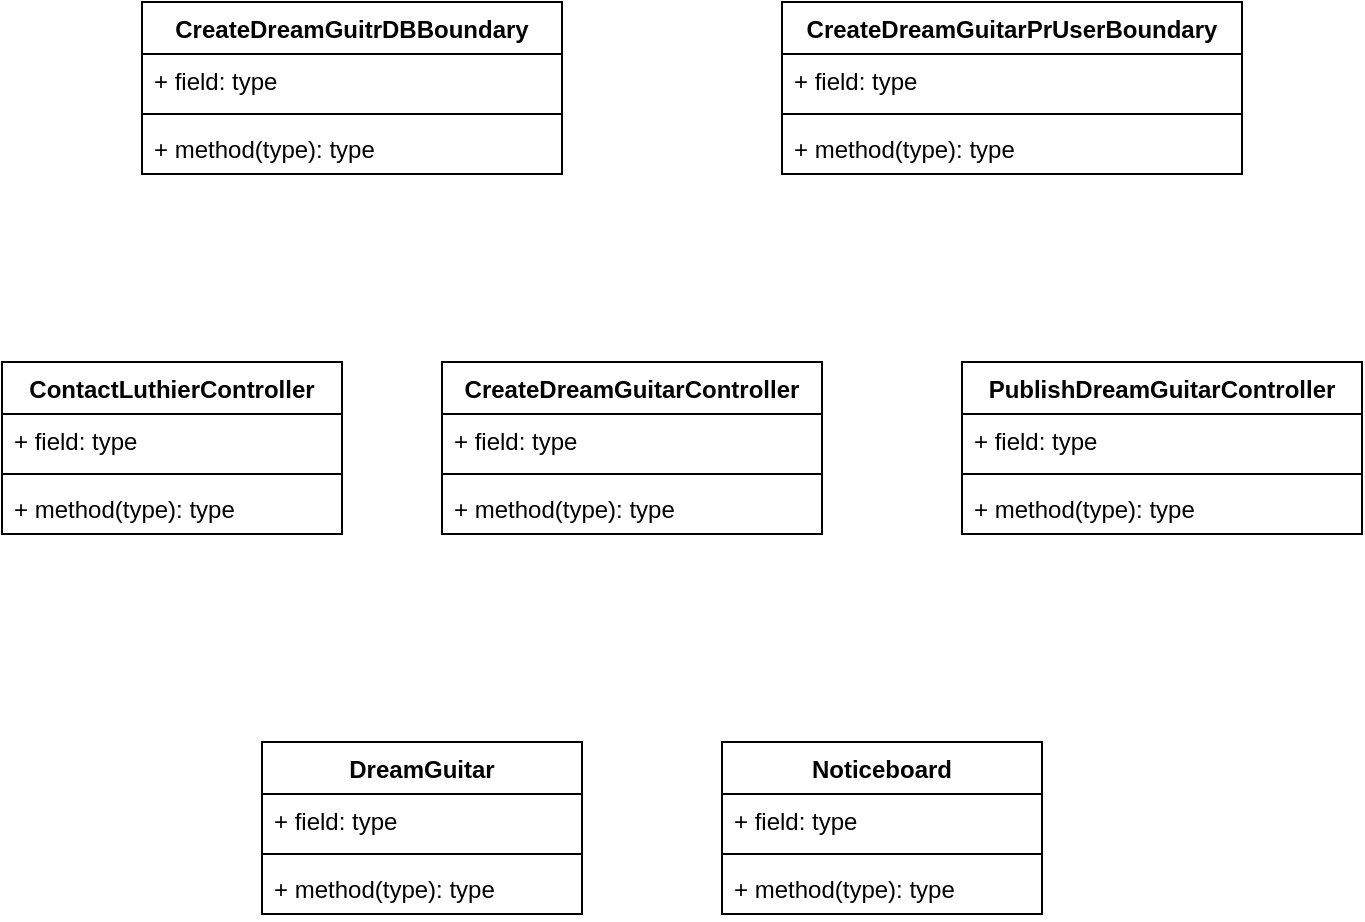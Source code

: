 <mxfile version="24.8.4">
  <diagram id="C5RBs43oDa-KdzZeNtuy" name="Page-1">
    <mxGraphModel dx="868" dy="546" grid="1" gridSize="10" guides="1" tooltips="1" connect="1" arrows="1" fold="1" page="1" pageScale="1" pageWidth="827" pageHeight="1169" math="0" shadow="0">
      <root>
        <mxCell id="WIyWlLk6GJQsqaUBKTNV-0" />
        <mxCell id="WIyWlLk6GJQsqaUBKTNV-1" parent="WIyWlLk6GJQsqaUBKTNV-0" />
        <mxCell id="OBePrcKft8baOSquR632-0" value="DreamGuitar" style="swimlane;fontStyle=1;align=center;verticalAlign=top;childLayout=stackLayout;horizontal=1;startSize=26;horizontalStack=0;resizeParent=1;resizeParentMax=0;resizeLast=0;collapsible=1;marginBottom=0;whiteSpace=wrap;html=1;" vertex="1" parent="WIyWlLk6GJQsqaUBKTNV-1">
          <mxGeometry x="210" y="590" width="160" height="86" as="geometry" />
        </mxCell>
        <mxCell id="OBePrcKft8baOSquR632-1" value="+ field: type" style="text;strokeColor=none;fillColor=none;align=left;verticalAlign=top;spacingLeft=4;spacingRight=4;overflow=hidden;rotatable=0;points=[[0,0.5],[1,0.5]];portConstraint=eastwest;whiteSpace=wrap;html=1;" vertex="1" parent="OBePrcKft8baOSquR632-0">
          <mxGeometry y="26" width="160" height="26" as="geometry" />
        </mxCell>
        <mxCell id="OBePrcKft8baOSquR632-2" value="" style="line;strokeWidth=1;fillColor=none;align=left;verticalAlign=middle;spacingTop=-1;spacingLeft=3;spacingRight=3;rotatable=0;labelPosition=right;points=[];portConstraint=eastwest;strokeColor=inherit;" vertex="1" parent="OBePrcKft8baOSquR632-0">
          <mxGeometry y="52" width="160" height="8" as="geometry" />
        </mxCell>
        <mxCell id="OBePrcKft8baOSquR632-3" value="+ method(type): type" style="text;strokeColor=none;fillColor=none;align=left;verticalAlign=top;spacingLeft=4;spacingRight=4;overflow=hidden;rotatable=0;points=[[0,0.5],[1,0.5]];portConstraint=eastwest;whiteSpace=wrap;html=1;" vertex="1" parent="OBePrcKft8baOSquR632-0">
          <mxGeometry y="60" width="160" height="26" as="geometry" />
        </mxCell>
        <mxCell id="OBePrcKft8baOSquR632-4" value="Noticeboard" style="swimlane;fontStyle=1;align=center;verticalAlign=top;childLayout=stackLayout;horizontal=1;startSize=26;horizontalStack=0;resizeParent=1;resizeParentMax=0;resizeLast=0;collapsible=1;marginBottom=0;whiteSpace=wrap;html=1;" vertex="1" parent="WIyWlLk6GJQsqaUBKTNV-1">
          <mxGeometry x="440" y="590" width="160" height="86" as="geometry" />
        </mxCell>
        <mxCell id="OBePrcKft8baOSquR632-5" value="+ field: type" style="text;strokeColor=none;fillColor=none;align=left;verticalAlign=top;spacingLeft=4;spacingRight=4;overflow=hidden;rotatable=0;points=[[0,0.5],[1,0.5]];portConstraint=eastwest;whiteSpace=wrap;html=1;" vertex="1" parent="OBePrcKft8baOSquR632-4">
          <mxGeometry y="26" width="160" height="26" as="geometry" />
        </mxCell>
        <mxCell id="OBePrcKft8baOSquR632-6" value="" style="line;strokeWidth=1;fillColor=none;align=left;verticalAlign=middle;spacingTop=-1;spacingLeft=3;spacingRight=3;rotatable=0;labelPosition=right;points=[];portConstraint=eastwest;strokeColor=inherit;" vertex="1" parent="OBePrcKft8baOSquR632-4">
          <mxGeometry y="52" width="160" height="8" as="geometry" />
        </mxCell>
        <mxCell id="OBePrcKft8baOSquR632-7" value="+ method(type): type" style="text;strokeColor=none;fillColor=none;align=left;verticalAlign=top;spacingLeft=4;spacingRight=4;overflow=hidden;rotatable=0;points=[[0,0.5],[1,0.5]];portConstraint=eastwest;whiteSpace=wrap;html=1;" vertex="1" parent="OBePrcKft8baOSquR632-4">
          <mxGeometry y="60" width="160" height="26" as="geometry" />
        </mxCell>
        <mxCell id="OBePrcKft8baOSquR632-8" value="CreateDreamGuitarPrUserBoundary" style="swimlane;fontStyle=1;align=center;verticalAlign=top;childLayout=stackLayout;horizontal=1;startSize=26;horizontalStack=0;resizeParent=1;resizeParentMax=0;resizeLast=0;collapsible=1;marginBottom=0;whiteSpace=wrap;html=1;" vertex="1" parent="WIyWlLk6GJQsqaUBKTNV-1">
          <mxGeometry x="470" y="220" width="230" height="86" as="geometry" />
        </mxCell>
        <mxCell id="OBePrcKft8baOSquR632-9" value="+ field: type" style="text;strokeColor=none;fillColor=none;align=left;verticalAlign=top;spacingLeft=4;spacingRight=4;overflow=hidden;rotatable=0;points=[[0,0.5],[1,0.5]];portConstraint=eastwest;whiteSpace=wrap;html=1;" vertex="1" parent="OBePrcKft8baOSquR632-8">
          <mxGeometry y="26" width="230" height="26" as="geometry" />
        </mxCell>
        <mxCell id="OBePrcKft8baOSquR632-10" value="" style="line;strokeWidth=1;fillColor=none;align=left;verticalAlign=middle;spacingTop=-1;spacingLeft=3;spacingRight=3;rotatable=0;labelPosition=right;points=[];portConstraint=eastwest;strokeColor=inherit;" vertex="1" parent="OBePrcKft8baOSquR632-8">
          <mxGeometry y="52" width="230" height="8" as="geometry" />
        </mxCell>
        <mxCell id="OBePrcKft8baOSquR632-11" value="+ method(type): type" style="text;strokeColor=none;fillColor=none;align=left;verticalAlign=top;spacingLeft=4;spacingRight=4;overflow=hidden;rotatable=0;points=[[0,0.5],[1,0.5]];portConstraint=eastwest;whiteSpace=wrap;html=1;" vertex="1" parent="OBePrcKft8baOSquR632-8">
          <mxGeometry y="60" width="230" height="26" as="geometry" />
        </mxCell>
        <mxCell id="OBePrcKft8baOSquR632-12" value="CreateDreamGuitrDBBoundary" style="swimlane;fontStyle=1;align=center;verticalAlign=top;childLayout=stackLayout;horizontal=1;startSize=26;horizontalStack=0;resizeParent=1;resizeParentMax=0;resizeLast=0;collapsible=1;marginBottom=0;whiteSpace=wrap;html=1;" vertex="1" parent="WIyWlLk6GJQsqaUBKTNV-1">
          <mxGeometry x="150" y="220" width="210" height="86" as="geometry" />
        </mxCell>
        <mxCell id="OBePrcKft8baOSquR632-13" value="+ field: type" style="text;strokeColor=none;fillColor=none;align=left;verticalAlign=top;spacingLeft=4;spacingRight=4;overflow=hidden;rotatable=0;points=[[0,0.5],[1,0.5]];portConstraint=eastwest;whiteSpace=wrap;html=1;" vertex="1" parent="OBePrcKft8baOSquR632-12">
          <mxGeometry y="26" width="210" height="26" as="geometry" />
        </mxCell>
        <mxCell id="OBePrcKft8baOSquR632-14" value="" style="line;strokeWidth=1;fillColor=none;align=left;verticalAlign=middle;spacingTop=-1;spacingLeft=3;spacingRight=3;rotatable=0;labelPosition=right;points=[];portConstraint=eastwest;strokeColor=inherit;" vertex="1" parent="OBePrcKft8baOSquR632-12">
          <mxGeometry y="52" width="210" height="8" as="geometry" />
        </mxCell>
        <mxCell id="OBePrcKft8baOSquR632-15" value="+ method(type): type" style="text;strokeColor=none;fillColor=none;align=left;verticalAlign=top;spacingLeft=4;spacingRight=4;overflow=hidden;rotatable=0;points=[[0,0.5],[1,0.5]];portConstraint=eastwest;whiteSpace=wrap;html=1;" vertex="1" parent="OBePrcKft8baOSquR632-12">
          <mxGeometry y="60" width="210" height="26" as="geometry" />
        </mxCell>
        <mxCell id="OBePrcKft8baOSquR632-16" value="ContactLuthierController" style="swimlane;fontStyle=1;align=center;verticalAlign=top;childLayout=stackLayout;horizontal=1;startSize=26;horizontalStack=0;resizeParent=1;resizeParentMax=0;resizeLast=0;collapsible=1;marginBottom=0;whiteSpace=wrap;html=1;" vertex="1" parent="WIyWlLk6GJQsqaUBKTNV-1">
          <mxGeometry x="80" y="400" width="170" height="86" as="geometry" />
        </mxCell>
        <mxCell id="OBePrcKft8baOSquR632-17" value="+ field: type" style="text;strokeColor=none;fillColor=none;align=left;verticalAlign=top;spacingLeft=4;spacingRight=4;overflow=hidden;rotatable=0;points=[[0,0.5],[1,0.5]];portConstraint=eastwest;whiteSpace=wrap;html=1;" vertex="1" parent="OBePrcKft8baOSquR632-16">
          <mxGeometry y="26" width="170" height="26" as="geometry" />
        </mxCell>
        <mxCell id="OBePrcKft8baOSquR632-18" value="" style="line;strokeWidth=1;fillColor=none;align=left;verticalAlign=middle;spacingTop=-1;spacingLeft=3;spacingRight=3;rotatable=0;labelPosition=right;points=[];portConstraint=eastwest;strokeColor=inherit;" vertex="1" parent="OBePrcKft8baOSquR632-16">
          <mxGeometry y="52" width="170" height="8" as="geometry" />
        </mxCell>
        <mxCell id="OBePrcKft8baOSquR632-19" value="+ method(type): type" style="text;strokeColor=none;fillColor=none;align=left;verticalAlign=top;spacingLeft=4;spacingRight=4;overflow=hidden;rotatable=0;points=[[0,0.5],[1,0.5]];portConstraint=eastwest;whiteSpace=wrap;html=1;" vertex="1" parent="OBePrcKft8baOSquR632-16">
          <mxGeometry y="60" width="170" height="26" as="geometry" />
        </mxCell>
        <mxCell id="OBePrcKft8baOSquR632-20" value="PublishDreamGuitarController" style="swimlane;fontStyle=1;align=center;verticalAlign=top;childLayout=stackLayout;horizontal=1;startSize=26;horizontalStack=0;resizeParent=1;resizeParentMax=0;resizeLast=0;collapsible=1;marginBottom=0;whiteSpace=wrap;html=1;" vertex="1" parent="WIyWlLk6GJQsqaUBKTNV-1">
          <mxGeometry x="560" y="400" width="200" height="86" as="geometry" />
        </mxCell>
        <mxCell id="OBePrcKft8baOSquR632-21" value="+ field: type" style="text;strokeColor=none;fillColor=none;align=left;verticalAlign=top;spacingLeft=4;spacingRight=4;overflow=hidden;rotatable=0;points=[[0,0.5],[1,0.5]];portConstraint=eastwest;whiteSpace=wrap;html=1;" vertex="1" parent="OBePrcKft8baOSquR632-20">
          <mxGeometry y="26" width="200" height="26" as="geometry" />
        </mxCell>
        <mxCell id="OBePrcKft8baOSquR632-22" value="" style="line;strokeWidth=1;fillColor=none;align=left;verticalAlign=middle;spacingTop=-1;spacingLeft=3;spacingRight=3;rotatable=0;labelPosition=right;points=[];portConstraint=eastwest;strokeColor=inherit;" vertex="1" parent="OBePrcKft8baOSquR632-20">
          <mxGeometry y="52" width="200" height="8" as="geometry" />
        </mxCell>
        <mxCell id="OBePrcKft8baOSquR632-23" value="+ method(type): type" style="text;strokeColor=none;fillColor=none;align=left;verticalAlign=top;spacingLeft=4;spacingRight=4;overflow=hidden;rotatable=0;points=[[0,0.5],[1,0.5]];portConstraint=eastwest;whiteSpace=wrap;html=1;" vertex="1" parent="OBePrcKft8baOSquR632-20">
          <mxGeometry y="60" width="200" height="26" as="geometry" />
        </mxCell>
        <mxCell id="OBePrcKft8baOSquR632-24" value="CreateDreamGuitarController" style="swimlane;fontStyle=1;align=center;verticalAlign=top;childLayout=stackLayout;horizontal=1;startSize=26;horizontalStack=0;resizeParent=1;resizeParentMax=0;resizeLast=0;collapsible=1;marginBottom=0;whiteSpace=wrap;html=1;" vertex="1" parent="WIyWlLk6GJQsqaUBKTNV-1">
          <mxGeometry x="300" y="400" width="190" height="86" as="geometry" />
        </mxCell>
        <mxCell id="OBePrcKft8baOSquR632-25" value="+ field: type" style="text;strokeColor=none;fillColor=none;align=left;verticalAlign=top;spacingLeft=4;spacingRight=4;overflow=hidden;rotatable=0;points=[[0,0.5],[1,0.5]];portConstraint=eastwest;whiteSpace=wrap;html=1;" vertex="1" parent="OBePrcKft8baOSquR632-24">
          <mxGeometry y="26" width="190" height="26" as="geometry" />
        </mxCell>
        <mxCell id="OBePrcKft8baOSquR632-26" value="" style="line;strokeWidth=1;fillColor=none;align=left;verticalAlign=middle;spacingTop=-1;spacingLeft=3;spacingRight=3;rotatable=0;labelPosition=right;points=[];portConstraint=eastwest;strokeColor=inherit;" vertex="1" parent="OBePrcKft8baOSquR632-24">
          <mxGeometry y="52" width="190" height="8" as="geometry" />
        </mxCell>
        <mxCell id="OBePrcKft8baOSquR632-27" value="+ method(type): type" style="text;strokeColor=none;fillColor=none;align=left;verticalAlign=top;spacingLeft=4;spacingRight=4;overflow=hidden;rotatable=0;points=[[0,0.5],[1,0.5]];portConstraint=eastwest;whiteSpace=wrap;html=1;" vertex="1" parent="OBePrcKft8baOSquR632-24">
          <mxGeometry y="60" width="190" height="26" as="geometry" />
        </mxCell>
      </root>
    </mxGraphModel>
  </diagram>
</mxfile>
